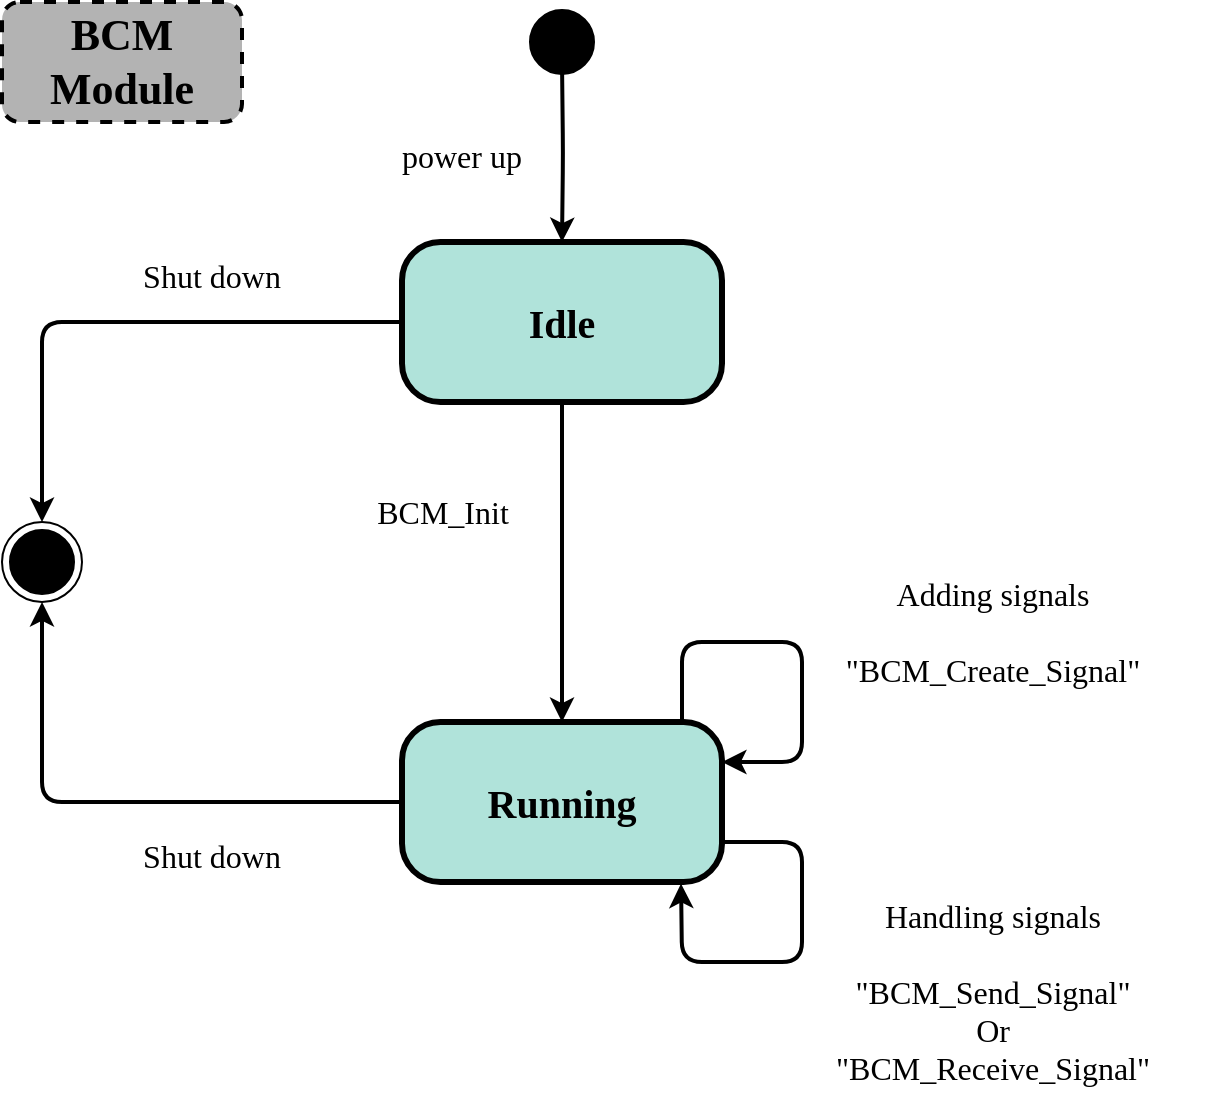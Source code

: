 <mxfile version="20.3.0" type="device"><diagram name="Page-1" id="58cdce13-f638-feb5-8d6f-7d28b1aa9fa0"><mxGraphModel dx="694" dy="442" grid="1" gridSize="10" guides="1" tooltips="1" connect="1" arrows="1" fold="1" page="1" pageScale="1" pageWidth="1100" pageHeight="850" background="none" math="0" shadow="0"><root><mxCell id="0"/><mxCell id="1" parent="0"/><mxCell id="CgOzQKFFu2UHmeR4GRdm-2" value="" style="edgeStyle=orthogonalEdgeStyle;rounded=1;orthogonalLoop=1;jettySize=auto;html=1;strokeColor=#000000;strokeWidth=2;fontFamily=Lucida Console;fontSize=20;fontStyle=1" parent="1" target="382b91b5511bd0f7-6" edge="1"><mxGeometry relative="1" as="geometry"><mxPoint x="400" y="70" as="sourcePoint"/></mxGeometry></mxCell><mxCell id="382b91b5511bd0f7-1" value="" style="ellipse;html=1;shape=startState;fillColor=#000000;strokeColor=#000000;rounded=1;shadow=0;comic=0;labelBackgroundColor=none;fontFamily=Lucida Console;fontSize=20;fontColor=#000000;align=center;direction=south;fontStyle=1" parent="1" vertex="1"><mxGeometry x="380" y="40" width="40" height="40" as="geometry"/></mxCell><mxCell id="CgOzQKFFu2UHmeR4GRdm-5" style="edgeStyle=orthogonalEdgeStyle;rounded=1;orthogonalLoop=1;jettySize=auto;html=1;entryX=0.5;entryY=0;entryDx=0;entryDy=0;strokeColor=#000000;strokeWidth=2;fontFamily=Lucida Console;fontSize=20;fontStyle=1" parent="1" source="382b91b5511bd0f7-6" target="CgOzQKFFu2UHmeR4GRdm-1" edge="1"><mxGeometry relative="1" as="geometry"/></mxCell><mxCell id="CgOzQKFFu2UHmeR4GRdm-6" style="edgeStyle=orthogonalEdgeStyle;rounded=1;orthogonalLoop=1;jettySize=auto;html=1;entryX=0.5;entryY=0;entryDx=0;entryDy=0;strokeColor=#000000;strokeWidth=2;fontFamily=Lucida Console;fontSize=20;fontStyle=1" parent="1" source="382b91b5511bd0f7-6" target="24f968d109e7d6b4-3" edge="1"><mxGeometry relative="1" as="geometry"/></mxCell><mxCell id="382b91b5511bd0f7-6" value="&lt;font style=&quot;font-size: 20px;&quot;&gt;&lt;span style=&quot;font-size: 20px;&quot;&gt;Idle&lt;/span&gt;&lt;/font&gt;" style="rounded=1;whiteSpace=wrap;html=1;arcSize=24;fillColor=#B0E3DA;strokeColor=#000000;shadow=0;comic=0;labelBackgroundColor=none;fontFamily=Lucida Console;fontSize=20;fontColor=#000000;align=center;strokeWidth=3;fontStyle=1" parent="1" vertex="1"><mxGeometry x="320" y="160" width="160" height="80" as="geometry"/></mxCell><mxCell id="24f968d109e7d6b4-3" value="" style="ellipse;html=1;shape=endState;fillColor=#000000;strokeColor=#000000;rounded=1;shadow=0;comic=0;labelBackgroundColor=none;fontFamily=Lucida Console;fontSize=20;fontColor=#000000;align=center;fontStyle=1" parent="1" vertex="1"><mxGeometry x="120" y="300" width="40" height="40" as="geometry"/></mxCell><mxCell id="CgOzQKFFu2UHmeR4GRdm-7" style="edgeStyle=orthogonalEdgeStyle;rounded=1;orthogonalLoop=1;jettySize=auto;html=1;strokeColor=#000000;strokeWidth=2;fontFamily=Lucida Console;fontSize=20;fontStyle=1" parent="1" source="CgOzQKFFu2UHmeR4GRdm-1" target="24f968d109e7d6b4-3" edge="1"><mxGeometry relative="1" as="geometry"/></mxCell><mxCell id="CgOzQKFFu2UHmeR4GRdm-1" value="Running" style="rounded=1;whiteSpace=wrap;html=1;arcSize=24;fillColor=#B0E3DA;strokeColor=#000000;shadow=0;comic=0;labelBackgroundColor=none;fontFamily=Lucida Console;fontSize=20;fontColor=#000000;align=center;strokeWidth=3;fontStyle=1" parent="1" vertex="1"><mxGeometry x="320" y="400" width="160" height="80" as="geometry"/></mxCell><mxCell id="CgOzQKFFu2UHmeR4GRdm-9" value="" style="endArrow=classic;html=1;rounded=1;strokeColor=#000000;strokeWidth=2;fontFamily=Lucida Console;fontSize=20;fontStyle=1;exitX=0.875;exitY=0;exitDx=0;exitDy=0;exitPerimeter=0;entryX=1;entryY=0.25;entryDx=0;entryDy=0;" parent="1" source="CgOzQKFFu2UHmeR4GRdm-1" target="CgOzQKFFu2UHmeR4GRdm-1" edge="1"><mxGeometry width="50" height="50" relative="1" as="geometry"><mxPoint x="630" y="460" as="sourcePoint"/><mxPoint x="540" y="520" as="targetPoint"/><Array as="points"><mxPoint x="460" y="360"/><mxPoint x="520" y="360"/><mxPoint x="520" y="420"/></Array></mxGeometry></mxCell><mxCell id="CgOzQKFFu2UHmeR4GRdm-10" value="&lt;font style=&quot;font-size: 16px;&quot;&gt;power up&lt;/font&gt;" style="text;html=1;strokeColor=none;fillColor=none;align=center;verticalAlign=middle;whiteSpace=wrap;rounded=0;strokeWidth=3;fontFamily=Lucida Console;fontSize=20;" parent="1" vertex="1"><mxGeometry x="310" y="100" width="80" height="30" as="geometry"/></mxCell><mxCell id="CgOzQKFFu2UHmeR4GRdm-12" value="&lt;font style=&quot;font-size: 16px;&quot;&gt;Shut down&lt;/font&gt;" style="text;html=1;strokeColor=none;fillColor=none;align=center;verticalAlign=middle;whiteSpace=wrap;rounded=0;strokeWidth=3;fontFamily=Lucida Console;fontSize=20;" parent="1" vertex="1"><mxGeometry x="180" y="160" width="90" height="30" as="geometry"/></mxCell><mxCell id="CgOzQKFFu2UHmeR4GRdm-13" value="&lt;font style=&quot;font-size: 16px;&quot;&gt;Shut down&lt;/font&gt;" style="text;html=1;strokeColor=none;fillColor=none;align=center;verticalAlign=middle;whiteSpace=wrap;rounded=0;strokeWidth=3;fontFamily=Lucida Console;fontSize=20;" parent="1" vertex="1"><mxGeometry x="180" y="450" width="90" height="30" as="geometry"/></mxCell><mxCell id="CgOzQKFFu2UHmeR4GRdm-14" value="BCM_Init" style="text;html=1;align=center;verticalAlign=middle;resizable=0;points=[];autosize=1;strokeColor=none;fillColor=none;fontSize=16;fontFamily=Lucida Console;" parent="1" vertex="1"><mxGeometry x="290" y="280" width="100" height="30" as="geometry"/></mxCell><mxCell id="vJwqAeUcz50nFs0UwOmL-1" value="&lt;b&gt;&lt;font style=&quot;font-size: 22px;&quot;&gt;BCM Module&lt;/font&gt;&lt;/b&gt;" style="rounded=1;whiteSpace=wrap;html=1;dashed=1;strokeColor=default;strokeWidth=2;fontFamily=Lucida Console;fontSize=16;fillColor=#B3B3B3;" parent="1" vertex="1"><mxGeometry x="120" y="40" width="120" height="60" as="geometry"/></mxCell><mxCell id="eQvQwo-b4XIs899UdVNa-2" value="Adding signals&lt;br&gt;&lt;br&gt;&quot;BCM_Create_Signal&quot;" style="text;html=1;align=center;verticalAlign=middle;resizable=0;points=[];autosize=1;strokeColor=none;fillColor=none;fontSize=16;fontFamily=Lucida Console;" vertex="1" parent="1"><mxGeometry x="510" y="320" width="210" height="70" as="geometry"/></mxCell><mxCell id="eQvQwo-b4XIs899UdVNa-3" value="" style="endArrow=classic;html=1;rounded=1;strokeWidth=2;exitX=1;exitY=0.75;exitDx=0;exitDy=0;entryX=0.872;entryY=1.01;entryDx=0;entryDy=0;entryPerimeter=0;" edge="1" parent="1" source="CgOzQKFFu2UHmeR4GRdm-1" target="CgOzQKFFu2UHmeR4GRdm-1"><mxGeometry width="50" height="50" relative="1" as="geometry"><mxPoint x="520" y="510" as="sourcePoint"/><mxPoint x="450" y="520" as="targetPoint"/><Array as="points"><mxPoint x="520" y="460"/><mxPoint x="520" y="520"/><mxPoint x="460" y="520"/></Array></mxGeometry></mxCell><mxCell id="eQvQwo-b4XIs899UdVNa-4" value="Handling signals&lt;br&gt;&lt;br&gt;&quot;BCM_Send_Signal&quot;&lt;br&gt;Or&lt;br&gt;&quot;BCM_Receive_Signal&quot;" style="text;html=1;align=center;verticalAlign=middle;resizable=0;points=[];autosize=1;strokeColor=none;fillColor=none;fontSize=16;fontFamily=Lucida Console;" vertex="1" parent="1"><mxGeometry x="505" y="480" width="220" height="110" as="geometry"/></mxCell></root></mxGraphModel></diagram></mxfile>